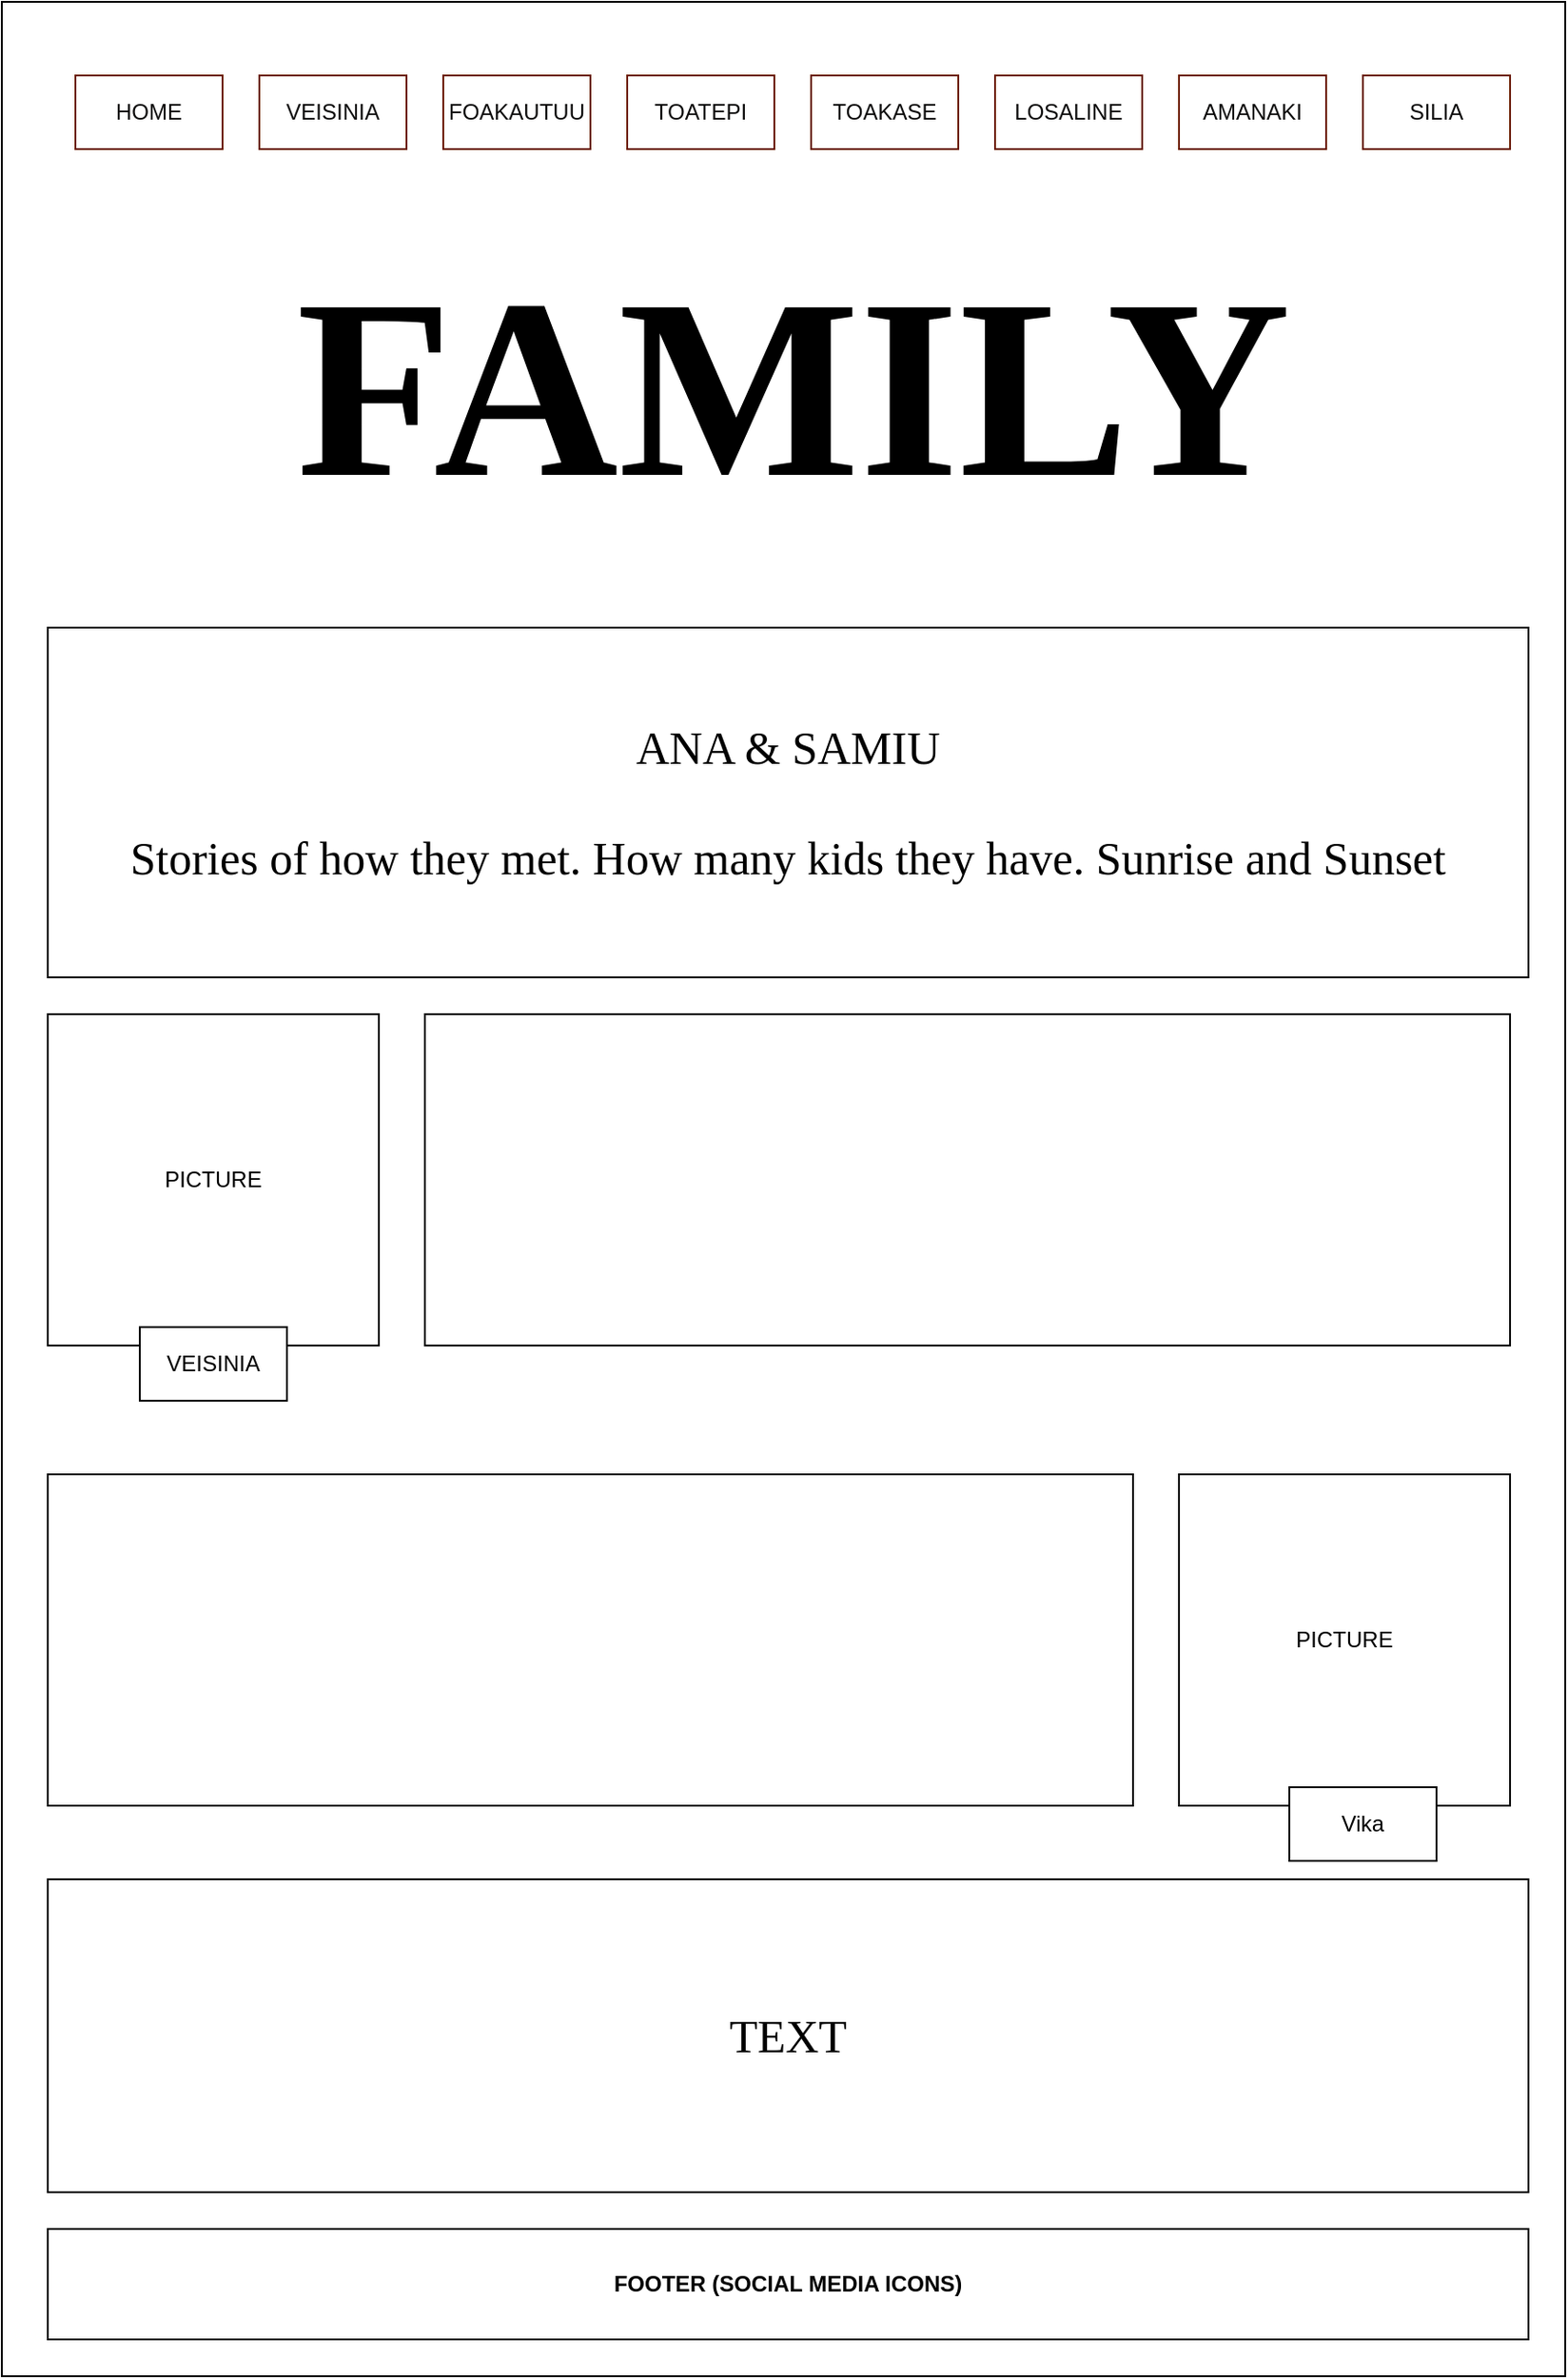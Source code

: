 <mxfile>
    <diagram id="OWHvdn93CNkqojKKJvTb" name="Page-1">
        <mxGraphModel dx="2272" dy="1238" grid="1" gridSize="10" guides="1" tooltips="1" connect="1" arrows="1" fold="1" page="1" pageScale="1" pageWidth="850" pageHeight="1100" math="0" shadow="0">
            <root>
                <mxCell id="0"/>
                <mxCell id="1" parent="0"/>
                <mxCell id="2" value="" style="rounded=0;whiteSpace=wrap;html=1;labelBackgroundColor=#FFCCEE;" parent="1" vertex="1">
                    <mxGeometry width="850" height="1290" as="geometry"/>
                </mxCell>
                <mxCell id="3" value="HOME" style="rounded=0;whiteSpace=wrap;html=1;fillColor=#FFFFFF;strokeColor=#6D1F00;fontColor=#ffffff;" parent="1" vertex="1">
                    <mxGeometry x="40" y="40" width="80" height="40" as="geometry"/>
                </mxCell>
                <mxCell id="4" value="VEISINIA" style="rounded=0;whiteSpace=wrap;html=1;fillColor=#FFFFFF;strokeColor=#6D1F00;fontColor=#ffffff;" parent="1" vertex="1">
                    <mxGeometry x="140" y="40" width="80" height="40" as="geometry"/>
                </mxCell>
                <mxCell id="5" value="FOAKAUTUU" style="rounded=0;whiteSpace=wrap;html=1;fillColor=#FFFFFF;strokeColor=#6D1F00;fontColor=#0d0c0c;" parent="1" vertex="1">
                    <mxGeometry x="240" y="40" width="80" height="40" as="geometry"/>
                </mxCell>
                <mxCell id="6" value="TOATEPI" style="rounded=0;whiteSpace=wrap;html=1;fillColor=#FFFFFF;strokeColor=#6D1F00;fontColor=#0d0c0c;" parent="1" vertex="1">
                    <mxGeometry x="340" y="40" width="80" height="40" as="geometry"/>
                </mxCell>
                <mxCell id="7" value="&lt;font data-font-src=&quot;https://fonts.googleapis.com/css?family=emotional+rescue+font&quot; style=&quot;font-size: 139px;&quot;&gt;FAMILY&lt;/font&gt;" style="text;html=1;fontSize=24;fontStyle=1;verticalAlign=middle;align=center;fontFamily=Garamond;labelBackgroundColor=none;labelBorderColor=none;spacingTop=0;spacing=10;spacingRight=0;" parent="1" vertex="1">
                    <mxGeometry x="30" y="100" width="800" height="220" as="geometry"/>
                </mxCell>
                <mxCell id="8" value="AMANAKI" style="rounded=0;whiteSpace=wrap;html=1;fillColor=#FFFFFF;strokeColor=#6D1F00;fontColor=#0d0c0c;" parent="1" vertex="1">
                    <mxGeometry x="640" y="40" width="80" height="40" as="geometry"/>
                </mxCell>
                <mxCell id="9" value="LOSALINE" style="rounded=0;whiteSpace=wrap;html=1;fillColor=#FFFFFF;strokeColor=#6D1F00;fontColor=#0d0c0c;" parent="1" vertex="1">
                    <mxGeometry x="540" y="40" width="80" height="40" as="geometry"/>
                </mxCell>
                <mxCell id="10" value="TOAKASE" style="rounded=0;whiteSpace=wrap;html=1;fillColor=#FFFFFF;strokeColor=#6D1F00;fontColor=#0d0c0c;" parent="1" vertex="1">
                    <mxGeometry x="440" y="40" width="80" height="40" as="geometry"/>
                </mxCell>
                <mxCell id="11" value="SILIA" style="rounded=0;whiteSpace=wrap;html=1;fillColor=#FFFFFF;strokeColor=#6D1F00;fontColor=#0d0c0c;" parent="1" vertex="1">
                    <mxGeometry x="740" y="40" width="80" height="40" as="geometry"/>
                </mxCell>
                <mxCell id="12" value="ANA &amp;amp; SAMIU&lt;br&gt;&lt;br&gt;Stories of how they met. How many kids they have. Sunrise and Sunset" style="rounded=0;whiteSpace=wrap;html=1;fontFamily=Garamond;fontSize=25;" parent="1" vertex="1">
                    <mxGeometry x="25" y="340" width="805" height="190" as="geometry"/>
                </mxCell>
                <mxCell id="13" value="TEXT" style="rounded=0;whiteSpace=wrap;html=1;fontFamily=Garamond;fontSize=25;" parent="1" vertex="1">
                    <mxGeometry x="25" y="1020" width="805" height="170" as="geometry"/>
                </mxCell>
                <mxCell id="14" value="&lt;b&gt;FOOTER (SOCIAL MEDIA ICONS)&lt;/b&gt;" style="rounded=0;whiteSpace=wrap;html=1;labelBackgroundColor=none;" parent="1" vertex="1">
                    <mxGeometry x="25" y="1210" width="805" height="60" as="geometry"/>
                </mxCell>
                <mxCell id="15" value="PICTURE" style="whiteSpace=wrap;html=1;aspect=fixed;" parent="1" vertex="1">
                    <mxGeometry x="25" y="550" width="180" height="180" as="geometry"/>
                </mxCell>
                <mxCell id="16" value="VEISINIA" style="rounded=0;whiteSpace=wrap;html=1;" parent="1" vertex="1">
                    <mxGeometry x="75" y="720" width="80" height="40" as="geometry"/>
                </mxCell>
                <mxCell id="18" value="PICTURE" style="whiteSpace=wrap;html=1;aspect=fixed;" parent="1" vertex="1">
                    <mxGeometry x="640" y="800" width="180" height="180" as="geometry"/>
                </mxCell>
                <mxCell id="24" value="Vika" style="rounded=0;whiteSpace=wrap;html=1;" parent="1" vertex="1">
                    <mxGeometry x="700" y="970" width="80" height="40" as="geometry"/>
                </mxCell>
                <mxCell id="31" value="HOME" style="rounded=0;whiteSpace=wrap;html=1;fillColor=#FFFFFF;strokeColor=#6D1F00;fontColor=#0d0c0c;" parent="1" vertex="1">
                    <mxGeometry x="40" y="40" width="80" height="40" as="geometry"/>
                </mxCell>
                <mxCell id="32" value="VEISINIA" style="rounded=0;whiteSpace=wrap;html=1;fillColor=#FFFFFF;strokeColor=#6D1F00;fontColor=#0d0c0c;" parent="1" vertex="1">
                    <mxGeometry x="140" y="40" width="80" height="40" as="geometry"/>
                </mxCell>
                <mxCell id="33" value="" style="rounded=0;whiteSpace=wrap;html=1;" vertex="1" parent="1">
                    <mxGeometry x="230" y="550" width="590" height="180" as="geometry"/>
                </mxCell>
                <mxCell id="35" value="" style="rounded=0;whiteSpace=wrap;html=1;" vertex="1" parent="1">
                    <mxGeometry x="25" y="800" width="590" height="180" as="geometry"/>
                </mxCell>
            </root>
        </mxGraphModel>
    </diagram>
</mxfile>